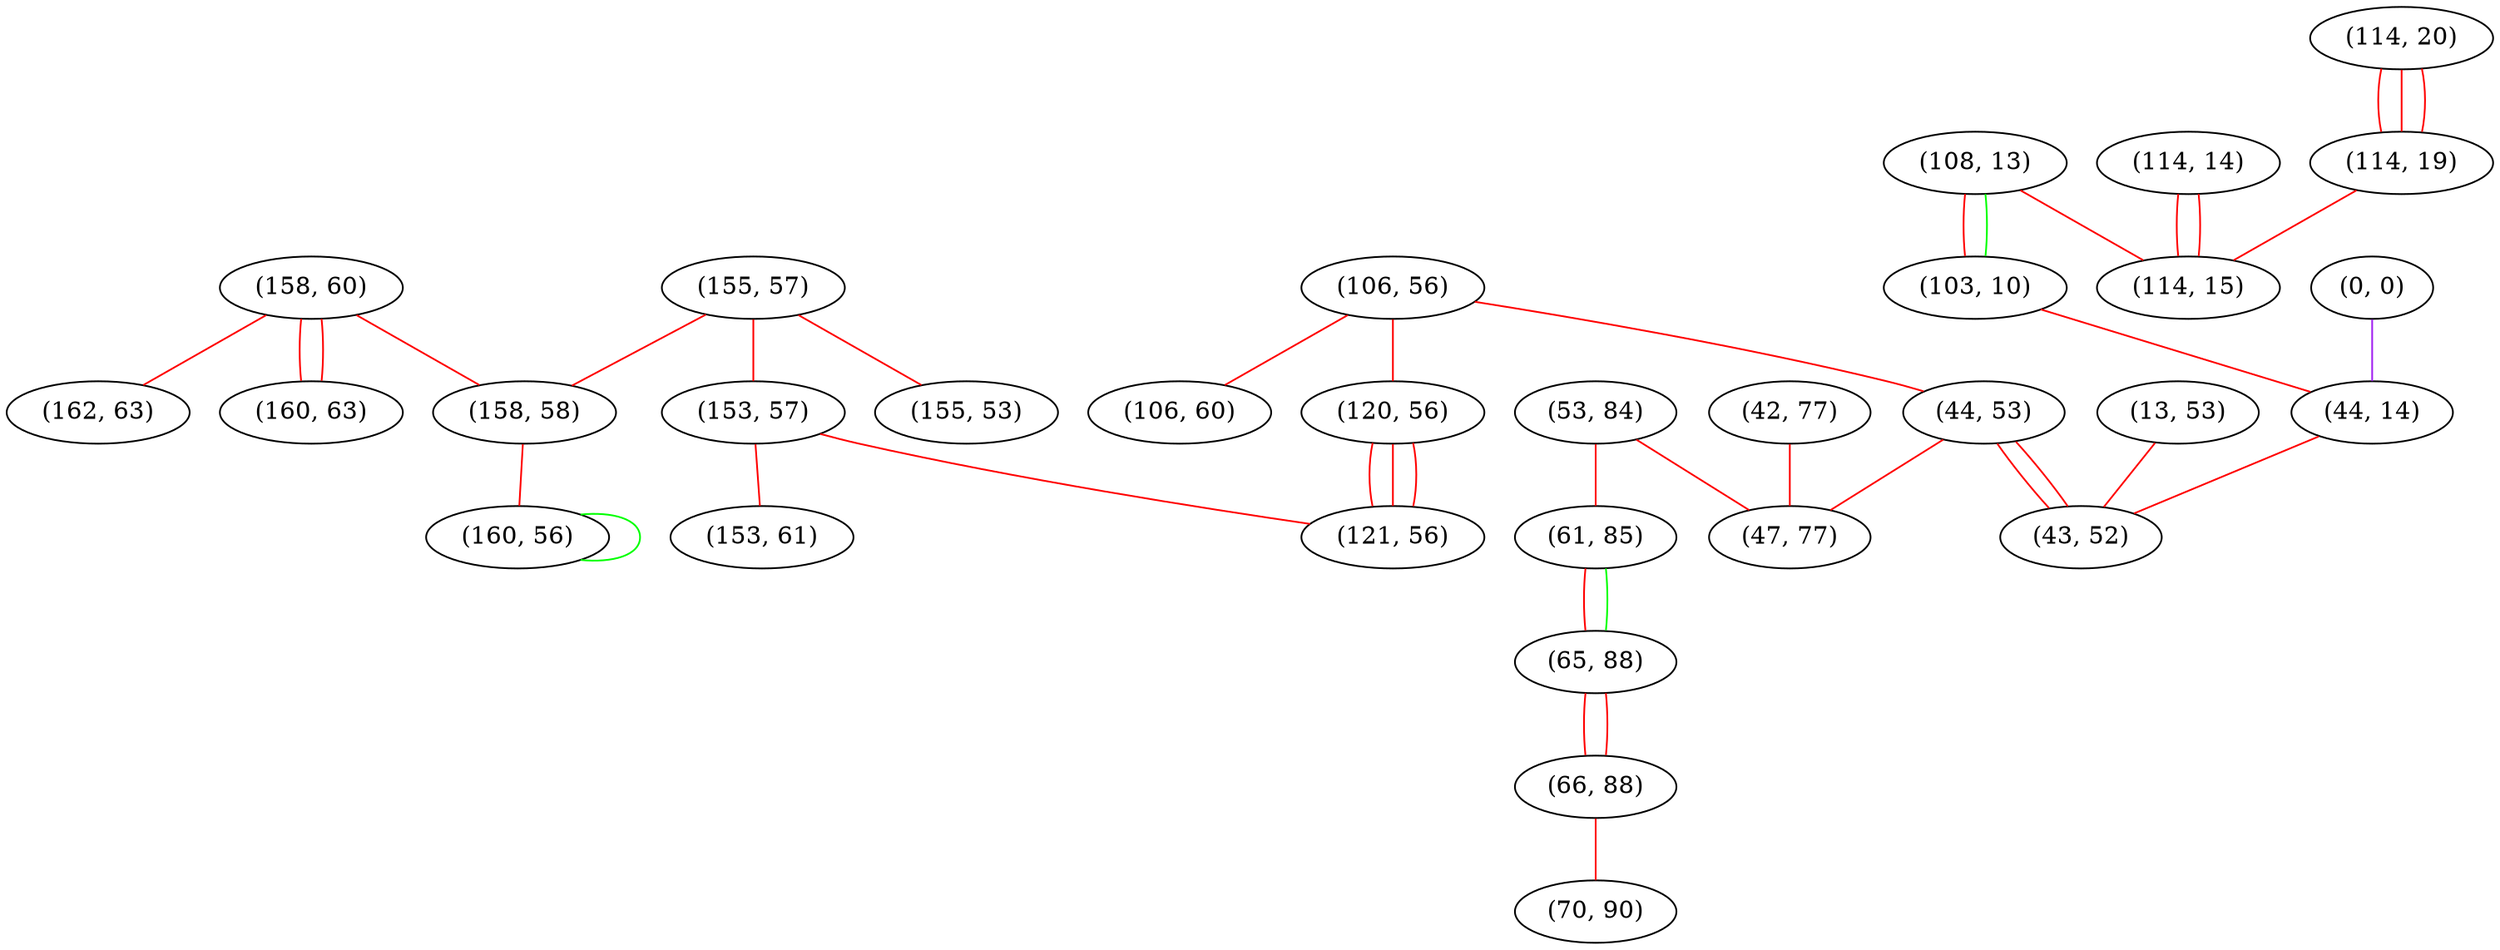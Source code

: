 graph "" {
"(158, 60)";
"(53, 84)";
"(108, 13)";
"(155, 57)";
"(153, 57)";
"(106, 56)";
"(103, 10)";
"(106, 60)";
"(153, 61)";
"(42, 77)";
"(61, 85)";
"(114, 20)";
"(162, 63)";
"(160, 63)";
"(114, 19)";
"(13, 53)";
"(158, 58)";
"(44, 53)";
"(65, 88)";
"(0, 0)";
"(114, 14)";
"(120, 56)";
"(66, 88)";
"(70, 90)";
"(47, 77)";
"(44, 14)";
"(155, 53)";
"(114, 15)";
"(121, 56)";
"(160, 56)";
"(43, 52)";
"(158, 60)" -- "(162, 63)"  [color=red, key=0, weight=1];
"(158, 60)" -- "(158, 58)"  [color=red, key=0, weight=1];
"(158, 60)" -- "(160, 63)"  [color=red, key=0, weight=1];
"(158, 60)" -- "(160, 63)"  [color=red, key=1, weight=1];
"(53, 84)" -- "(47, 77)"  [color=red, key=0, weight=1];
"(53, 84)" -- "(61, 85)"  [color=red, key=0, weight=1];
"(108, 13)" -- "(114, 15)"  [color=red, key=0, weight=1];
"(108, 13)" -- "(103, 10)"  [color=red, key=0, weight=1];
"(108, 13)" -- "(103, 10)"  [color=green, key=1, weight=2];
"(155, 57)" -- "(158, 58)"  [color=red, key=0, weight=1];
"(155, 57)" -- "(153, 57)"  [color=red, key=0, weight=1];
"(155, 57)" -- "(155, 53)"  [color=red, key=0, weight=1];
"(153, 57)" -- "(153, 61)"  [color=red, key=0, weight=1];
"(153, 57)" -- "(121, 56)"  [color=red, key=0, weight=1];
"(106, 56)" -- "(44, 53)"  [color=red, key=0, weight=1];
"(106, 56)" -- "(120, 56)"  [color=red, key=0, weight=1];
"(106, 56)" -- "(106, 60)"  [color=red, key=0, weight=1];
"(103, 10)" -- "(44, 14)"  [color=red, key=0, weight=1];
"(42, 77)" -- "(47, 77)"  [color=red, key=0, weight=1];
"(61, 85)" -- "(65, 88)"  [color=red, key=0, weight=1];
"(61, 85)" -- "(65, 88)"  [color=green, key=1, weight=2];
"(114, 20)" -- "(114, 19)"  [color=red, key=0, weight=1];
"(114, 20)" -- "(114, 19)"  [color=red, key=1, weight=1];
"(114, 20)" -- "(114, 19)"  [color=red, key=2, weight=1];
"(114, 19)" -- "(114, 15)"  [color=red, key=0, weight=1];
"(13, 53)" -- "(43, 52)"  [color=red, key=0, weight=1];
"(158, 58)" -- "(160, 56)"  [color=red, key=0, weight=1];
"(44, 53)" -- "(47, 77)"  [color=red, key=0, weight=1];
"(44, 53)" -- "(43, 52)"  [color=red, key=0, weight=1];
"(44, 53)" -- "(43, 52)"  [color=red, key=1, weight=1];
"(65, 88)" -- "(66, 88)"  [color=red, key=0, weight=1];
"(65, 88)" -- "(66, 88)"  [color=red, key=1, weight=1];
"(0, 0)" -- "(44, 14)"  [color=purple, key=0, weight=4];
"(114, 14)" -- "(114, 15)"  [color=red, key=0, weight=1];
"(114, 14)" -- "(114, 15)"  [color=red, key=1, weight=1];
"(120, 56)" -- "(121, 56)"  [color=red, key=0, weight=1];
"(120, 56)" -- "(121, 56)"  [color=red, key=1, weight=1];
"(120, 56)" -- "(121, 56)"  [color=red, key=2, weight=1];
"(66, 88)" -- "(70, 90)"  [color=red, key=0, weight=1];
"(44, 14)" -- "(43, 52)"  [color=red, key=0, weight=1];
"(160, 56)" -- "(160, 56)"  [color=green, key=0, weight=2];
}
